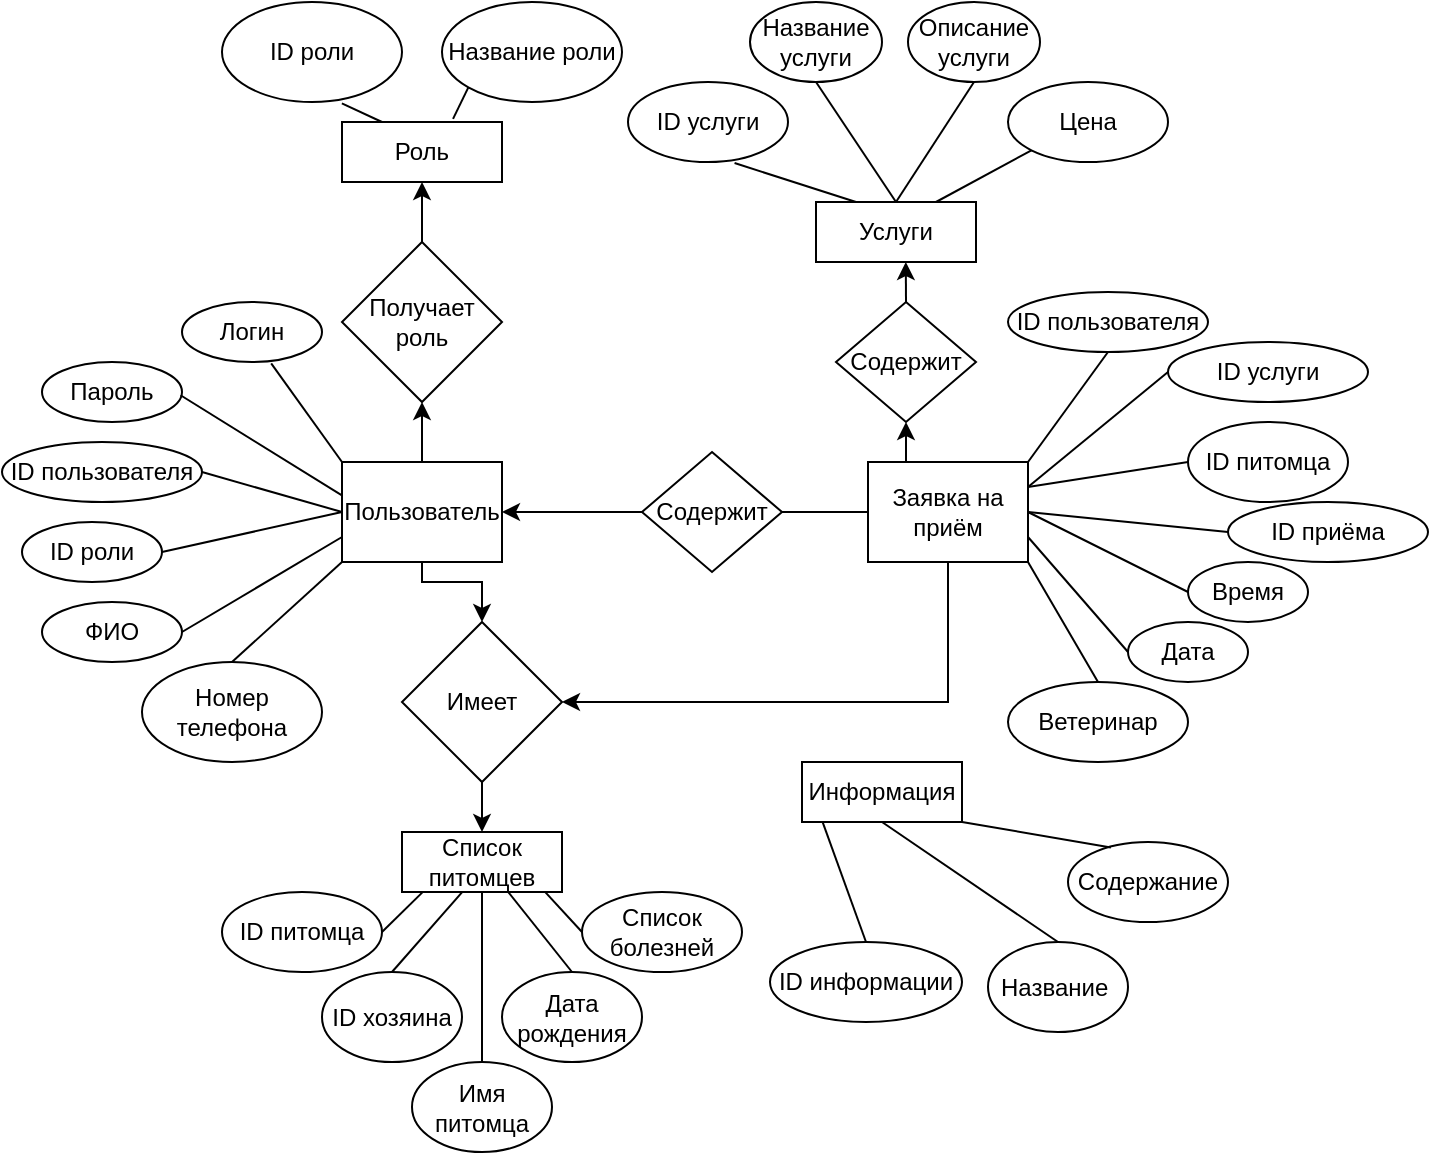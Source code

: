 <mxfile version="24.2.1" type="device">
  <diagram name="Страница — 1" id="2vw6GWjxP4zcIQbT1IoG">
    <mxGraphModel dx="1633" dy="797" grid="1" gridSize="10" guides="1" tooltips="1" connect="1" arrows="1" fold="1" page="1" pageScale="1" pageWidth="827" pageHeight="1169" math="0" shadow="0">
      <root>
        <mxCell id="0" />
        <mxCell id="1" parent="0" />
        <mxCell id="34o5KikxOIH8MZE1erDL-1" value="Роль" style="rounded=0;whiteSpace=wrap;html=1;" parent="1" vertex="1">
          <mxGeometry x="170" y="60" width="80" height="30" as="geometry" />
        </mxCell>
        <mxCell id="34o5KikxOIH8MZE1erDL-2" value="ID роли" style="ellipse;whiteSpace=wrap;html=1;" parent="1" vertex="1">
          <mxGeometry x="110" width="90" height="50" as="geometry" />
        </mxCell>
        <mxCell id="34o5KikxOIH8MZE1erDL-3" value="Название роли" style="ellipse;whiteSpace=wrap;html=1;" parent="1" vertex="1">
          <mxGeometry x="220" width="90" height="50" as="geometry" />
        </mxCell>
        <mxCell id="34o5KikxOIH8MZE1erDL-4" value="" style="endArrow=none;html=1;rounded=0;exitX=0.25;exitY=0;exitDx=0;exitDy=0;entryX=0.666;entryY=1.013;entryDx=0;entryDy=0;entryPerimeter=0;" parent="1" source="34o5KikxOIH8MZE1erDL-1" target="34o5KikxOIH8MZE1erDL-2" edge="1">
          <mxGeometry width="50" height="50" relative="1" as="geometry">
            <mxPoint x="250" y="130" as="sourcePoint" />
            <mxPoint x="300" y="80" as="targetPoint" />
          </mxGeometry>
        </mxCell>
        <mxCell id="34o5KikxOIH8MZE1erDL-5" value="" style="endArrow=none;html=1;rounded=0;exitX=0.694;exitY=-0.052;exitDx=0;exitDy=0;entryX=0;entryY=1;entryDx=0;entryDy=0;exitPerimeter=0;" parent="1" source="34o5KikxOIH8MZE1erDL-1" target="34o5KikxOIH8MZE1erDL-3" edge="1">
          <mxGeometry width="50" height="50" relative="1" as="geometry">
            <mxPoint x="200" y="70" as="sourcePoint" />
            <mxPoint x="190" y="51" as="targetPoint" />
          </mxGeometry>
        </mxCell>
        <mxCell id="34o5KikxOIH8MZE1erDL-10" value="" style="edgeStyle=orthogonalEdgeStyle;rounded=0;orthogonalLoop=1;jettySize=auto;html=1;exitX=0.5;exitY=0;exitDx=0;exitDy=0;entryX=0.5;entryY=1;entryDx=0;entryDy=0;" parent="1" source="34o5KikxOIH8MZE1erDL-6" target="34o5KikxOIH8MZE1erDL-1" edge="1">
          <mxGeometry relative="1" as="geometry">
            <Array as="points">
              <mxPoint x="210" y="110" />
              <mxPoint x="210" y="110" />
            </Array>
          </mxGeometry>
        </mxCell>
        <mxCell id="34o5KikxOIH8MZE1erDL-6" value="Получает роль" style="rhombus;whiteSpace=wrap;html=1;" parent="1" vertex="1">
          <mxGeometry x="170" y="120" width="80" height="80" as="geometry" />
        </mxCell>
        <mxCell id="34o5KikxOIH8MZE1erDL-24" value="" style="edgeStyle=orthogonalEdgeStyle;rounded=0;orthogonalLoop=1;jettySize=auto;html=1;" parent="1" source="34o5KikxOIH8MZE1erDL-11" target="34o5KikxOIH8MZE1erDL-6" edge="1">
          <mxGeometry relative="1" as="geometry" />
        </mxCell>
        <mxCell id="34o5KikxOIH8MZE1erDL-25" value="" style="edgeStyle=orthogonalEdgeStyle;rounded=0;orthogonalLoop=1;jettySize=auto;html=1;" parent="1" source="34o5KikxOIH8MZE1erDL-11" target="34o5KikxOIH8MZE1erDL-22" edge="1">
          <mxGeometry relative="1" as="geometry">
            <Array as="points">
              <mxPoint x="210" y="290" />
              <mxPoint x="240" y="290" />
            </Array>
          </mxGeometry>
        </mxCell>
        <mxCell id="34o5KikxOIH8MZE1erDL-11" value="Пользователь" style="rounded=0;whiteSpace=wrap;html=1;" parent="1" vertex="1">
          <mxGeometry x="170" y="230" width="80" height="50" as="geometry" />
        </mxCell>
        <mxCell id="34o5KikxOIH8MZE1erDL-14" value="Логин" style="ellipse;whiteSpace=wrap;html=1;" parent="1" vertex="1">
          <mxGeometry x="90" y="150" width="70" height="30" as="geometry" />
        </mxCell>
        <mxCell id="34o5KikxOIH8MZE1erDL-15" value="Пароль" style="ellipse;whiteSpace=wrap;html=1;" parent="1" vertex="1">
          <mxGeometry x="20" y="180" width="70" height="30" as="geometry" />
        </mxCell>
        <mxCell id="34o5KikxOIH8MZE1erDL-16" value="Номер телефона" style="ellipse;whiteSpace=wrap;html=1;" parent="1" vertex="1">
          <mxGeometry x="70" y="330" width="90" height="50" as="geometry" />
        </mxCell>
        <mxCell id="34o5KikxOIH8MZE1erDL-17" value="ФИО" style="ellipse;whiteSpace=wrap;html=1;" parent="1" vertex="1">
          <mxGeometry x="20" y="300" width="70" height="30" as="geometry" />
        </mxCell>
        <mxCell id="34o5KikxOIH8MZE1erDL-18" value="" style="endArrow=none;html=1;rounded=0;entryX=0;entryY=0.75;entryDx=0;entryDy=0;exitX=1;exitY=0.5;exitDx=0;exitDy=0;" parent="1" source="34o5KikxOIH8MZE1erDL-17" target="34o5KikxOIH8MZE1erDL-11" edge="1">
          <mxGeometry width="50" height="50" relative="1" as="geometry">
            <mxPoint x="190" y="260" as="sourcePoint" />
            <mxPoint x="240" y="210" as="targetPoint" />
          </mxGeometry>
        </mxCell>
        <mxCell id="34o5KikxOIH8MZE1erDL-19" value="" style="endArrow=none;html=1;rounded=0;entryX=0;entryY=1;entryDx=0;entryDy=0;exitX=0.5;exitY=0;exitDx=0;exitDy=0;" parent="1" source="34o5KikxOIH8MZE1erDL-16" target="34o5KikxOIH8MZE1erDL-11" edge="1">
          <mxGeometry width="50" height="50" relative="1" as="geometry">
            <mxPoint x="120" y="320" as="sourcePoint" />
            <mxPoint x="160" y="270" as="targetPoint" />
          </mxGeometry>
        </mxCell>
        <mxCell id="34o5KikxOIH8MZE1erDL-20" value="" style="endArrow=none;html=1;rounded=0;exitX=0.99;exitY=0.554;exitDx=0;exitDy=0;exitPerimeter=0;entryX=-0.003;entryY=0.332;entryDx=0;entryDy=0;entryPerimeter=0;" parent="1" source="34o5KikxOIH8MZE1erDL-15" target="34o5KikxOIH8MZE1erDL-11" edge="1">
          <mxGeometry width="50" height="50" relative="1" as="geometry">
            <mxPoint x="120" y="300" as="sourcePoint" />
            <mxPoint x="160" y="250" as="targetPoint" />
          </mxGeometry>
        </mxCell>
        <mxCell id="34o5KikxOIH8MZE1erDL-21" value="" style="endArrow=none;html=1;rounded=0;exitX=0;exitY=0;exitDx=0;exitDy=0;entryX=0.637;entryY=1.022;entryDx=0;entryDy=0;entryPerimeter=0;" parent="1" source="34o5KikxOIH8MZE1erDL-11" target="34o5KikxOIH8MZE1erDL-14" edge="1">
          <mxGeometry width="50" height="50" relative="1" as="geometry">
            <mxPoint x="200" y="270" as="sourcePoint" />
            <mxPoint x="250" y="220" as="targetPoint" />
          </mxGeometry>
        </mxCell>
        <mxCell id="34o5KikxOIH8MZE1erDL-22" value="Имеет" style="rhombus;whiteSpace=wrap;html=1;" parent="1" vertex="1">
          <mxGeometry x="200" y="310" width="80" height="80" as="geometry" />
        </mxCell>
        <mxCell id="34o5KikxOIH8MZE1erDL-26" value="" style="edgeStyle=orthogonalEdgeStyle;rounded=0;orthogonalLoop=1;jettySize=auto;html=1;exitX=0.5;exitY=1;exitDx=0;exitDy=0;entryX=0.5;entryY=0;entryDx=0;entryDy=0;" parent="1" source="34o5KikxOIH8MZE1erDL-22" target="34o5KikxOIH8MZE1erDL-27" edge="1">
          <mxGeometry relative="1" as="geometry">
            <mxPoint x="239.75" y="405" as="targetPoint" />
            <mxPoint x="240" y="385" as="sourcePoint" />
          </mxGeometry>
        </mxCell>
        <mxCell id="34o5KikxOIH8MZE1erDL-27" value="Список питомцев" style="rounded=0;whiteSpace=wrap;html=1;" parent="1" vertex="1">
          <mxGeometry x="200" y="415" width="80" height="30" as="geometry" />
        </mxCell>
        <mxCell id="34o5KikxOIH8MZE1erDL-28" value="ID питомца" style="ellipse;whiteSpace=wrap;html=1;" parent="1" vertex="1">
          <mxGeometry x="110" y="445" width="80" height="40" as="geometry" />
        </mxCell>
        <mxCell id="34o5KikxOIH8MZE1erDL-29" value="ID роли" style="ellipse;whiteSpace=wrap;html=1;" parent="1" vertex="1">
          <mxGeometry x="10" y="260" width="70" height="30" as="geometry" />
        </mxCell>
        <mxCell id="34o5KikxOIH8MZE1erDL-30" value="" style="endArrow=none;html=1;rounded=0;exitX=1;exitY=0.5;exitDx=0;exitDy=0;entryX=0;entryY=0.5;entryDx=0;entryDy=0;" parent="1" source="34o5KikxOIH8MZE1erDL-29" target="34o5KikxOIH8MZE1erDL-11" edge="1">
          <mxGeometry width="50" height="50" relative="1" as="geometry">
            <mxPoint x="170" y="242" as="sourcePoint" />
            <mxPoint x="160" y="260" as="targetPoint" />
          </mxGeometry>
        </mxCell>
        <mxCell id="34o5KikxOIH8MZE1erDL-32" value="ID пользователя" style="ellipse;whiteSpace=wrap;html=1;" parent="1" vertex="1">
          <mxGeometry y="220" width="100" height="30" as="geometry" />
        </mxCell>
        <mxCell id="34o5KikxOIH8MZE1erDL-33" value="" style="endArrow=none;html=1;rounded=0;exitX=1;exitY=0.5;exitDx=0;exitDy=0;entryX=0;entryY=0.5;entryDx=0;entryDy=0;" parent="1" source="34o5KikxOIH8MZE1erDL-32" target="34o5KikxOIH8MZE1erDL-11" edge="1">
          <mxGeometry width="50" height="50" relative="1" as="geometry">
            <mxPoint x="270" y="310" as="sourcePoint" />
            <mxPoint x="320" y="260" as="targetPoint" />
          </mxGeometry>
        </mxCell>
        <mxCell id="34o5KikxOIH8MZE1erDL-36" value="Имя питомца" style="ellipse;whiteSpace=wrap;html=1;" parent="1" vertex="1">
          <mxGeometry x="205" y="530" width="70" height="45" as="geometry" />
        </mxCell>
        <mxCell id="34o5KikxOIH8MZE1erDL-37" value="" style="endArrow=none;html=1;rounded=0;exitX=1;exitY=0.5;exitDx=0;exitDy=0;entryX=0.129;entryY=1.002;entryDx=0;entryDy=0;entryPerimeter=0;" parent="1" source="34o5KikxOIH8MZE1erDL-28" target="34o5KikxOIH8MZE1erDL-27" edge="1">
          <mxGeometry width="50" height="50" relative="1" as="geometry">
            <mxPoint x="330" y="510" as="sourcePoint" />
            <mxPoint x="210" y="450" as="targetPoint" />
          </mxGeometry>
        </mxCell>
        <mxCell id="34o5KikxOIH8MZE1erDL-38" value="" style="endArrow=none;html=1;rounded=0;entryX=0.376;entryY=1.001;entryDx=0;entryDy=0;entryPerimeter=0;exitX=0.5;exitY=0;exitDx=0;exitDy=0;" parent="1" source="iATk2-8zu8v7HyKqCjFp-3" target="34o5KikxOIH8MZE1erDL-27" edge="1">
          <mxGeometry width="50" height="50" relative="1" as="geometry">
            <mxPoint x="200" y="490" as="sourcePoint" />
            <mxPoint x="230" y="450" as="targetPoint" />
          </mxGeometry>
        </mxCell>
        <mxCell id="34o5KikxOIH8MZE1erDL-39" value="Дата рождения" style="ellipse;whiteSpace=wrap;html=1;" parent="1" vertex="1">
          <mxGeometry x="250" y="485" width="70" height="45" as="geometry" />
        </mxCell>
        <mxCell id="34o5KikxOIH8MZE1erDL-40" value="" style="endArrow=none;html=1;rounded=0;entryX=0.663;entryY=0.996;entryDx=0;entryDy=0;exitX=0.5;exitY=0;exitDx=0;exitDy=0;entryPerimeter=0;" parent="1" source="34o5KikxOIH8MZE1erDL-39" target="34o5KikxOIH8MZE1erDL-27" edge="1">
          <mxGeometry width="50" height="50" relative="1" as="geometry">
            <mxPoint x="220" y="500" as="sourcePoint" />
            <mxPoint x="270" y="450" as="targetPoint" />
          </mxGeometry>
        </mxCell>
        <mxCell id="34o5KikxOIH8MZE1erDL-41" value="Список болезней" style="ellipse;whiteSpace=wrap;html=1;" parent="1" vertex="1">
          <mxGeometry x="290" y="445" width="80" height="40" as="geometry" />
        </mxCell>
        <mxCell id="34o5KikxOIH8MZE1erDL-42" value="" style="endArrow=none;html=1;rounded=0;entryX=0.894;entryY=0.997;entryDx=0;entryDy=0;entryPerimeter=0;exitX=0;exitY=0.5;exitDx=0;exitDy=0;" parent="1" source="34o5KikxOIH8MZE1erDL-41" target="34o5KikxOIH8MZE1erDL-27" edge="1">
          <mxGeometry width="50" height="50" relative="1" as="geometry">
            <mxPoint x="250" y="465" as="sourcePoint" />
            <mxPoint x="272" y="445" as="targetPoint" />
          </mxGeometry>
        </mxCell>
        <mxCell id="34o5KikxOIH8MZE1erDL-44" style="edgeStyle=orthogonalEdgeStyle;rounded=0;orthogonalLoop=1;jettySize=auto;html=1;entryX=1;entryY=0.5;entryDx=0;entryDy=0;exitX=0.5;exitY=1;exitDx=0;exitDy=0;" parent="1" source="34o5KikxOIH8MZE1erDL-43" target="34o5KikxOIH8MZE1erDL-22" edge="1">
          <mxGeometry relative="1" as="geometry">
            <Array as="points">
              <mxPoint x="473" y="350" />
            </Array>
            <mxPoint x="472.94" y="260" as="sourcePoint" />
            <mxPoint x="252.94" y="350" as="targetPoint" />
          </mxGeometry>
        </mxCell>
        <mxCell id="34o5KikxOIH8MZE1erDL-46" value="" style="edgeStyle=orthogonalEdgeStyle;rounded=0;orthogonalLoop=1;jettySize=auto;html=1;" parent="1" source="34o5KikxOIH8MZE1erDL-43" edge="1">
          <mxGeometry relative="1" as="geometry">
            <mxPoint x="363" y="255" as="targetPoint" />
          </mxGeometry>
        </mxCell>
        <mxCell id="BYNKnlmZasc-RDYGyNjH-14" style="edgeStyle=orthogonalEdgeStyle;rounded=0;orthogonalLoop=1;jettySize=auto;html=1;exitX=0.25;exitY=0;exitDx=0;exitDy=0;entryX=0.5;entryY=1;entryDx=0;entryDy=0;" parent="1" source="34o5KikxOIH8MZE1erDL-43" target="BYNKnlmZasc-RDYGyNjH-12" edge="1">
          <mxGeometry relative="1" as="geometry" />
        </mxCell>
        <mxCell id="34o5KikxOIH8MZE1erDL-43" value="Заявка на приём" style="rounded=0;whiteSpace=wrap;html=1;" parent="1" vertex="1">
          <mxGeometry x="433" y="230" width="80" height="50" as="geometry" />
        </mxCell>
        <mxCell id="34o5KikxOIH8MZE1erDL-47" value="" style="edgeStyle=orthogonalEdgeStyle;rounded=0;orthogonalLoop=1;jettySize=auto;html=1;" parent="1" source="34o5KikxOIH8MZE1erDL-45" target="34o5KikxOIH8MZE1erDL-11" edge="1">
          <mxGeometry relative="1" as="geometry" />
        </mxCell>
        <mxCell id="34o5KikxOIH8MZE1erDL-45" value="Содержит" style="rhombus;whiteSpace=wrap;html=1;" parent="1" vertex="1">
          <mxGeometry x="320" y="225" width="70" height="60" as="geometry" />
        </mxCell>
        <mxCell id="34o5KikxOIH8MZE1erDL-48" value="ID пользователя" style="ellipse;whiteSpace=wrap;html=1;" parent="1" vertex="1">
          <mxGeometry x="503" y="145" width="100" height="30" as="geometry" />
        </mxCell>
        <mxCell id="34o5KikxOIH8MZE1erDL-49" value="ID питомца" style="ellipse;whiteSpace=wrap;html=1;" parent="1" vertex="1">
          <mxGeometry x="593" y="210" width="80" height="40" as="geometry" />
        </mxCell>
        <mxCell id="34o5KikxOIH8MZE1erDL-50" value="Время" style="ellipse;whiteSpace=wrap;html=1;" parent="1" vertex="1">
          <mxGeometry x="593" y="280" width="60" height="30" as="geometry" />
        </mxCell>
        <mxCell id="34o5KikxOIH8MZE1erDL-52" value="Ветеринар" style="ellipse;whiteSpace=wrap;html=1;" parent="1" vertex="1">
          <mxGeometry x="503" y="340" width="90" height="40" as="geometry" />
        </mxCell>
        <mxCell id="34o5KikxOIH8MZE1erDL-53" value="" style="endArrow=none;html=1;rounded=0;exitX=1;exitY=0;exitDx=0;exitDy=0;entryX=0.5;entryY=1;entryDx=0;entryDy=0;" parent="1" source="34o5KikxOIH8MZE1erDL-43" target="34o5KikxOIH8MZE1erDL-48" edge="1">
          <mxGeometry width="50" height="50" relative="1" as="geometry">
            <mxPoint x="523" y="270" as="sourcePoint" />
            <mxPoint x="573" y="220" as="targetPoint" />
          </mxGeometry>
        </mxCell>
        <mxCell id="34o5KikxOIH8MZE1erDL-54" value="" style="endArrow=none;html=1;rounded=0;exitX=1;exitY=0.25;exitDx=0;exitDy=0;entryX=0;entryY=0.5;entryDx=0;entryDy=0;" parent="1" source="34o5KikxOIH8MZE1erDL-43" target="34o5KikxOIH8MZE1erDL-49" edge="1">
          <mxGeometry width="50" height="50" relative="1" as="geometry">
            <mxPoint x="553" y="280" as="sourcePoint" />
            <mxPoint x="603" y="230" as="targetPoint" />
          </mxGeometry>
        </mxCell>
        <mxCell id="34o5KikxOIH8MZE1erDL-56" value="" style="endArrow=none;html=1;rounded=0;exitX=1;exitY=1;exitDx=0;exitDy=0;entryX=0.5;entryY=0;entryDx=0;entryDy=0;" parent="1" source="34o5KikxOIH8MZE1erDL-43" target="34o5KikxOIH8MZE1erDL-52" edge="1">
          <mxGeometry width="50" height="50" relative="1" as="geometry">
            <mxPoint x="543" y="320" as="sourcePoint" />
            <mxPoint x="593" y="270" as="targetPoint" />
          </mxGeometry>
        </mxCell>
        <mxCell id="34o5KikxOIH8MZE1erDL-57" value="" style="endArrow=none;html=1;rounded=0;exitX=1;exitY=0.5;exitDx=0;exitDy=0;entryX=0;entryY=0.5;entryDx=0;entryDy=0;" parent="1" source="34o5KikxOIH8MZE1erDL-43" target="34o5KikxOIH8MZE1erDL-50" edge="1">
          <mxGeometry width="50" height="50" relative="1" as="geometry">
            <mxPoint x="523" y="270" as="sourcePoint" />
            <mxPoint x="573" y="260" as="targetPoint" />
          </mxGeometry>
        </mxCell>
        <mxCell id="iATk2-8zu8v7HyKqCjFp-1" value="Дата" style="ellipse;whiteSpace=wrap;html=1;" parent="1" vertex="1">
          <mxGeometry x="563" y="310" width="60" height="30" as="geometry" />
        </mxCell>
        <mxCell id="iATk2-8zu8v7HyKqCjFp-2" value="" style="endArrow=none;html=1;rounded=0;exitX=1;exitY=0.75;exitDx=0;exitDy=0;entryX=0;entryY=0.5;entryDx=0;entryDy=0;" parent="1" source="34o5KikxOIH8MZE1erDL-43" target="iATk2-8zu8v7HyKqCjFp-1" edge="1">
          <mxGeometry width="50" height="50" relative="1" as="geometry">
            <mxPoint x="503" y="308" as="sourcePoint" />
            <mxPoint x="563" y="300" as="targetPoint" />
          </mxGeometry>
        </mxCell>
        <mxCell id="iATk2-8zu8v7HyKqCjFp-3" value="ID хозяина" style="ellipse;whiteSpace=wrap;html=1;" parent="1" vertex="1">
          <mxGeometry x="160" y="485" width="70" height="45" as="geometry" />
        </mxCell>
        <mxCell id="iATk2-8zu8v7HyKqCjFp-6" value="" style="endArrow=none;html=1;rounded=0;exitX=0.5;exitY=0;exitDx=0;exitDy=0;entryX=0.5;entryY=1;entryDx=0;entryDy=0;" parent="1" source="34o5KikxOIH8MZE1erDL-36" target="34o5KikxOIH8MZE1erDL-27" edge="1">
          <mxGeometry width="50" height="50" relative="1" as="geometry">
            <mxPoint x="420" y="520" as="sourcePoint" />
            <mxPoint x="470" y="470" as="targetPoint" />
          </mxGeometry>
        </mxCell>
        <mxCell id="iATk2-8zu8v7HyKqCjFp-7" value="ID приёма" style="ellipse;whiteSpace=wrap;html=1;" parent="1" vertex="1">
          <mxGeometry x="613" y="250" width="100" height="30" as="geometry" />
        </mxCell>
        <mxCell id="iATk2-8zu8v7HyKqCjFp-8" value="" style="endArrow=none;html=1;rounded=0;exitX=1;exitY=0.5;exitDx=0;exitDy=0;entryX=0;entryY=0.5;entryDx=0;entryDy=0;" parent="1" source="34o5KikxOIH8MZE1erDL-43" target="iATk2-8zu8v7HyKqCjFp-7" edge="1">
          <mxGeometry width="50" height="50" relative="1" as="geometry">
            <mxPoint x="633" y="382.5" as="sourcePoint" />
            <mxPoint x="783" y="640" as="targetPoint" />
          </mxGeometry>
        </mxCell>
        <mxCell id="BYNKnlmZasc-RDYGyNjH-1" value="Услуги" style="rounded=0;whiteSpace=wrap;html=1;" parent="1" vertex="1">
          <mxGeometry x="407" y="100" width="80" height="30" as="geometry" />
        </mxCell>
        <mxCell id="BYNKnlmZasc-RDYGyNjH-2" value="ID услуги" style="ellipse;whiteSpace=wrap;html=1;" parent="1" vertex="1">
          <mxGeometry x="313" y="40" width="80" height="40" as="geometry" />
        </mxCell>
        <mxCell id="BYNKnlmZasc-RDYGyNjH-3" value="Название услуги" style="ellipse;whiteSpace=wrap;html=1;" parent="1" vertex="1">
          <mxGeometry x="374" width="66" height="40" as="geometry" />
        </mxCell>
        <mxCell id="BYNKnlmZasc-RDYGyNjH-4" value="" style="endArrow=none;html=1;rounded=0;entryX=0.666;entryY=1.013;entryDx=0;entryDy=0;entryPerimeter=0;exitX=0.25;exitY=0;exitDx=0;exitDy=0;" parent="1" source="BYNKnlmZasc-RDYGyNjH-1" target="BYNKnlmZasc-RDYGyNjH-2" edge="1">
          <mxGeometry width="50" height="50" relative="1" as="geometry">
            <mxPoint x="423" y="70" as="sourcePoint" />
            <mxPoint x="533" y="90" as="targetPoint" />
          </mxGeometry>
        </mxCell>
        <mxCell id="BYNKnlmZasc-RDYGyNjH-5" value="" style="endArrow=none;html=1;rounded=0;exitX=0.5;exitY=0;exitDx=0;exitDy=0;entryX=0.5;entryY=1;entryDx=0;entryDy=0;" parent="1" source="BYNKnlmZasc-RDYGyNjH-1" target="BYNKnlmZasc-RDYGyNjH-3" edge="1">
          <mxGeometry width="50" height="50" relative="1" as="geometry">
            <mxPoint x="433" y="80" as="sourcePoint" />
            <mxPoint x="423" y="61" as="targetPoint" />
          </mxGeometry>
        </mxCell>
        <mxCell id="BYNKnlmZasc-RDYGyNjH-6" value="Цена" style="ellipse;whiteSpace=wrap;html=1;" parent="1" vertex="1">
          <mxGeometry x="503" y="40" width="80" height="40" as="geometry" />
        </mxCell>
        <mxCell id="BYNKnlmZasc-RDYGyNjH-7" value="" style="endArrow=none;html=1;rounded=0;exitX=0.75;exitY=0;exitDx=0;exitDy=0;entryX=0;entryY=1;entryDx=0;entryDy=0;" parent="1" source="BYNKnlmZasc-RDYGyNjH-1" target="BYNKnlmZasc-RDYGyNjH-6" edge="1">
          <mxGeometry width="50" height="50" relative="1" as="geometry">
            <mxPoint x="613" y="90" as="sourcePoint" />
            <mxPoint x="573" y="80" as="targetPoint" />
          </mxGeometry>
        </mxCell>
        <mxCell id="BYNKnlmZasc-RDYGyNjH-10" value="Описание услуги" style="ellipse;whiteSpace=wrap;html=1;" parent="1" vertex="1">
          <mxGeometry x="453" width="66" height="40" as="geometry" />
        </mxCell>
        <mxCell id="BYNKnlmZasc-RDYGyNjH-11" value="" style="endArrow=none;html=1;rounded=0;exitX=0.5;exitY=0;exitDx=0;exitDy=0;entryX=0.5;entryY=1;entryDx=0;entryDy=0;" parent="1" source="BYNKnlmZasc-RDYGyNjH-1" target="BYNKnlmZasc-RDYGyNjH-10" edge="1">
          <mxGeometry width="50" height="50" relative="1" as="geometry">
            <mxPoint x="603" y="120" as="sourcePoint" />
            <mxPoint x="579" y="81" as="targetPoint" />
          </mxGeometry>
        </mxCell>
        <mxCell id="BYNKnlmZasc-RDYGyNjH-16" style="edgeStyle=orthogonalEdgeStyle;rounded=0;orthogonalLoop=1;jettySize=auto;html=1;exitX=0.5;exitY=0;exitDx=0;exitDy=0;" parent="1" source="BYNKnlmZasc-RDYGyNjH-12" edge="1">
          <mxGeometry relative="1" as="geometry">
            <mxPoint x="451.905" y="130.0" as="targetPoint" />
          </mxGeometry>
        </mxCell>
        <mxCell id="BYNKnlmZasc-RDYGyNjH-12" value="Содержит" style="rhombus;whiteSpace=wrap;html=1;" parent="1" vertex="1">
          <mxGeometry x="417" y="150" width="70" height="60" as="geometry" />
        </mxCell>
        <mxCell id="BYNKnlmZasc-RDYGyNjH-17" value="" style="endArrow=none;html=1;rounded=0;exitX=1;exitY=0.25;exitDx=0;exitDy=0;entryX=0;entryY=0.5;entryDx=0;entryDy=0;" parent="1" source="34o5KikxOIH8MZE1erDL-43" target="BYNKnlmZasc-RDYGyNjH-18" edge="1">
          <mxGeometry width="50" height="50" relative="1" as="geometry">
            <mxPoint x="653" y="430" as="sourcePoint" />
            <mxPoint x="573" y="180" as="targetPoint" />
          </mxGeometry>
        </mxCell>
        <mxCell id="BYNKnlmZasc-RDYGyNjH-18" value="ID услуги" style="ellipse;whiteSpace=wrap;html=1;" parent="1" vertex="1">
          <mxGeometry x="583" y="170" width="100" height="30" as="geometry" />
        </mxCell>
        <mxCell id="TtZmm7DCmrO0K-qp7V8r-11" value="Информация" style="rounded=0;whiteSpace=wrap;html=1;" parent="1" vertex="1">
          <mxGeometry x="400" y="380" width="80" height="30" as="geometry" />
        </mxCell>
        <mxCell id="TtZmm7DCmrO0K-qp7V8r-12" value="ID информации" style="ellipse;whiteSpace=wrap;html=1;" parent="1" vertex="1">
          <mxGeometry x="384" y="470" width="96" height="40" as="geometry" />
        </mxCell>
        <mxCell id="TtZmm7DCmrO0K-qp7V8r-13" value="Название&amp;nbsp;" style="ellipse;whiteSpace=wrap;html=1;" parent="1" vertex="1">
          <mxGeometry x="493" y="470" width="70" height="45" as="geometry" />
        </mxCell>
        <mxCell id="TtZmm7DCmrO0K-qp7V8r-14" value="" style="endArrow=none;html=1;rounded=0;exitX=0.5;exitY=0;exitDx=0;exitDy=0;entryX=0.129;entryY=1.002;entryDx=0;entryDy=0;entryPerimeter=0;" parent="1" source="TtZmm7DCmrO0K-qp7V8r-12" target="TtZmm7DCmrO0K-qp7V8r-11" edge="1">
          <mxGeometry width="50" height="50" relative="1" as="geometry">
            <mxPoint x="530" y="475" as="sourcePoint" />
            <mxPoint x="410" y="415" as="targetPoint" />
          </mxGeometry>
        </mxCell>
        <mxCell id="TtZmm7DCmrO0K-qp7V8r-18" value="Содержание" style="ellipse;whiteSpace=wrap;html=1;" parent="1" vertex="1">
          <mxGeometry x="533" y="420" width="80" height="40" as="geometry" />
        </mxCell>
        <mxCell id="TtZmm7DCmrO0K-qp7V8r-19" value="" style="endArrow=none;html=1;rounded=0;exitX=0.268;exitY=0.068;exitDx=0;exitDy=0;exitPerimeter=0;entryX=1;entryY=1;entryDx=0;entryDy=0;" parent="1" source="TtZmm7DCmrO0K-qp7V8r-18" edge="1" target="TtZmm7DCmrO0K-qp7V8r-11">
          <mxGeometry width="50" height="50" relative="1" as="geometry">
            <mxPoint x="450" y="430" as="sourcePoint" />
            <mxPoint x="483" y="410" as="targetPoint" />
          </mxGeometry>
        </mxCell>
        <mxCell id="TtZmm7DCmrO0K-qp7V8r-21" value="" style="endArrow=none;html=1;rounded=0;exitX=0.5;exitY=0;exitDx=0;exitDy=0;entryX=0.5;entryY=1;entryDx=0;entryDy=0;" parent="1" source="TtZmm7DCmrO0K-qp7V8r-13" target="TtZmm7DCmrO0K-qp7V8r-11" edge="1">
          <mxGeometry width="50" height="50" relative="1" as="geometry">
            <mxPoint x="620" y="485" as="sourcePoint" />
            <mxPoint x="670" y="435" as="targetPoint" />
          </mxGeometry>
        </mxCell>
      </root>
    </mxGraphModel>
  </diagram>
</mxfile>

